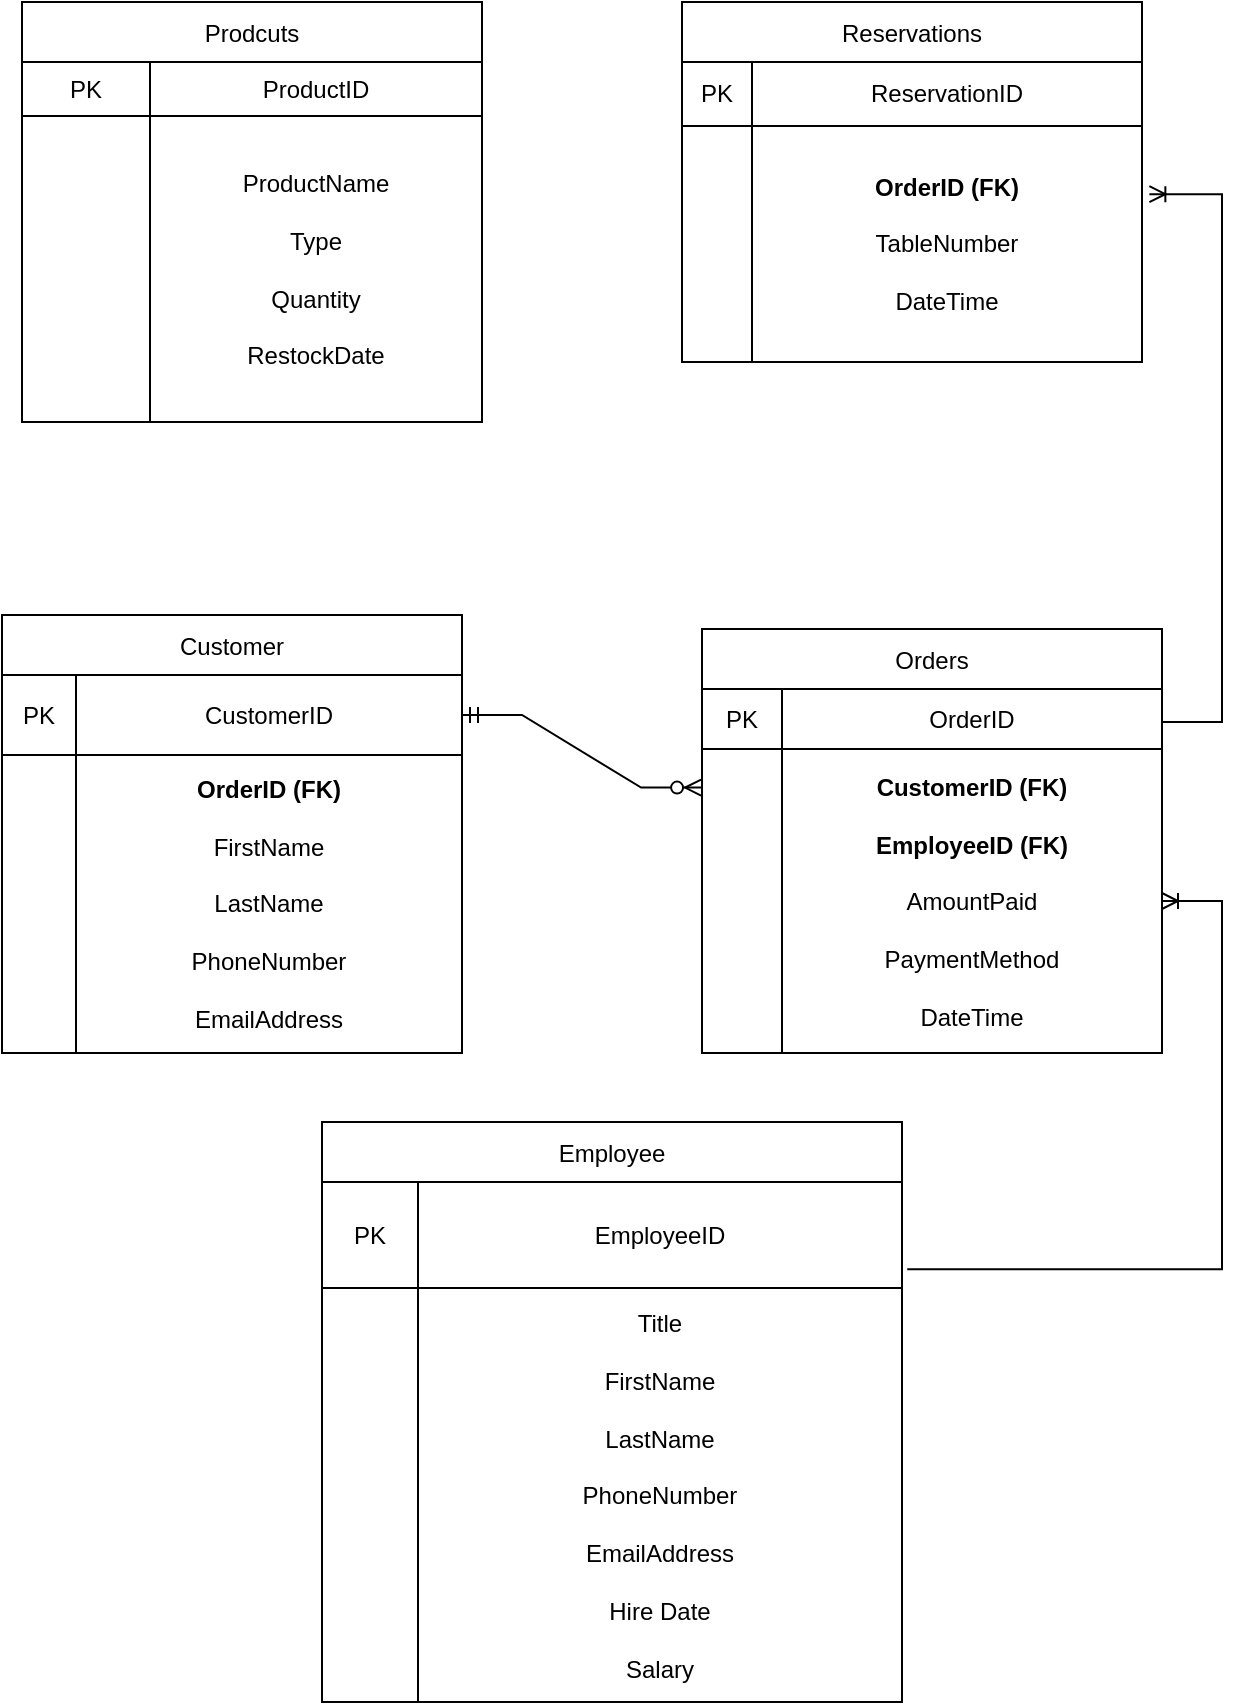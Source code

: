 <mxfile version="24.7.17">
  <diagram name="Page-1" id="3nXBSNcUew9K6hn_OaRK">
    <mxGraphModel dx="1066" dy="580" grid="1" gridSize="10" guides="1" tooltips="1" connect="1" arrows="1" fold="1" page="1" pageScale="1" pageWidth="850" pageHeight="1100" math="0" shadow="0">
      <root>
        <mxCell id="0" />
        <mxCell id="1" parent="0" />
        <mxCell id="HVbI2L4Hs5HE3-MBSkn4-12" value="Orders" style="shape=table;startSize=30;container=1;collapsible=0;childLayout=tableLayout;" parent="1" vertex="1">
          <mxGeometry x="550" y="383.5" width="230" height="212" as="geometry" />
        </mxCell>
        <mxCell id="HVbI2L4Hs5HE3-MBSkn4-13" value="" style="shape=tableRow;horizontal=0;startSize=0;swimlaneHead=0;swimlaneBody=0;strokeColor=inherit;top=0;left=0;bottom=0;right=0;collapsible=0;dropTarget=0;fillColor=none;points=[[0,0.5],[1,0.5]];portConstraint=eastwest;" parent="HVbI2L4Hs5HE3-MBSkn4-12" vertex="1">
          <mxGeometry y="30" width="230" height="30" as="geometry" />
        </mxCell>
        <mxCell id="pJuaIllPGdODmSYGomI3-6" value="PK" style="shape=partialRectangle;html=1;whiteSpace=wrap;connectable=0;strokeColor=inherit;overflow=hidden;fillColor=none;top=0;left=0;bottom=0;right=0;pointerEvents=1;" vertex="1" parent="HVbI2L4Hs5HE3-MBSkn4-13">
          <mxGeometry width="40" height="30" as="geometry">
            <mxRectangle width="40" height="30" as="alternateBounds" />
          </mxGeometry>
        </mxCell>
        <mxCell id="HVbI2L4Hs5HE3-MBSkn4-14" value="OrderID" style="shape=partialRectangle;html=1;whiteSpace=wrap;connectable=0;strokeColor=inherit;overflow=hidden;fillColor=none;top=0;left=0;bottom=0;right=0;pointerEvents=1;" parent="HVbI2L4Hs5HE3-MBSkn4-13" vertex="1">
          <mxGeometry x="40" width="190" height="30" as="geometry">
            <mxRectangle width="190" height="30" as="alternateBounds" />
          </mxGeometry>
        </mxCell>
        <mxCell id="HVbI2L4Hs5HE3-MBSkn4-15" value="" style="shape=tableRow;horizontal=0;startSize=0;swimlaneHead=0;swimlaneBody=0;strokeColor=inherit;top=0;left=0;bottom=0;right=0;collapsible=0;dropTarget=0;fillColor=none;points=[[0,0.5],[1,0.5]];portConstraint=eastwest;" parent="HVbI2L4Hs5HE3-MBSkn4-12" vertex="1">
          <mxGeometry y="60" width="230" height="152" as="geometry" />
        </mxCell>
        <mxCell id="pJuaIllPGdODmSYGomI3-7" style="shape=partialRectangle;html=1;whiteSpace=wrap;connectable=0;strokeColor=inherit;overflow=hidden;fillColor=none;top=0;left=0;bottom=0;right=0;pointerEvents=1;" vertex="1" parent="HVbI2L4Hs5HE3-MBSkn4-15">
          <mxGeometry width="40" height="152" as="geometry">
            <mxRectangle width="40" height="152" as="alternateBounds" />
          </mxGeometry>
        </mxCell>
        <mxCell id="HVbI2L4Hs5HE3-MBSkn4-16" value="&lt;div&gt;&lt;b&gt;CustomerID&lt;/b&gt; &lt;b&gt;(FK)&lt;/b&gt;&lt;/div&gt;&lt;div&gt;&lt;br&gt;&lt;/div&gt;&lt;div&gt;&lt;b&gt;EmployeeID (FK)&lt;/b&gt;&lt;/div&gt;&lt;div&gt;&lt;br&gt;&lt;/div&gt;AmountPaid&lt;div&gt;&lt;br&gt;&lt;div&gt;PaymentMethod&lt;br&gt;&lt;/div&gt;&lt;/div&gt;&lt;div&gt;&lt;br&gt;&lt;/div&gt;&lt;div&gt;DateTime&lt;br&gt;&lt;/div&gt;" style="shape=partialRectangle;html=1;whiteSpace=wrap;connectable=0;strokeColor=inherit;overflow=hidden;fillColor=none;top=0;left=0;bottom=0;right=0;pointerEvents=1;" parent="HVbI2L4Hs5HE3-MBSkn4-15" vertex="1">
          <mxGeometry x="40" width="190" height="152" as="geometry">
            <mxRectangle width="190" height="152" as="alternateBounds" />
          </mxGeometry>
        </mxCell>
        <mxCell id="pJuaIllPGdODmSYGomI3-10" value="Customer" style="shape=table;startSize=30;container=1;collapsible=0;childLayout=tableLayout;" vertex="1" parent="1">
          <mxGeometry x="200" y="376.5" width="230" height="219" as="geometry" />
        </mxCell>
        <mxCell id="pJuaIllPGdODmSYGomI3-11" value="" style="shape=tableRow;horizontal=0;startSize=0;swimlaneHead=0;swimlaneBody=0;strokeColor=inherit;top=0;left=0;bottom=0;right=0;collapsible=0;dropTarget=0;fillColor=none;points=[[0,0.5],[1,0.5]];portConstraint=eastwest;" vertex="1" parent="pJuaIllPGdODmSYGomI3-10">
          <mxGeometry y="30" width="230" height="40" as="geometry" />
        </mxCell>
        <mxCell id="pJuaIllPGdODmSYGomI3-12" value="PK" style="shape=partialRectangle;html=1;whiteSpace=wrap;connectable=0;strokeColor=inherit;overflow=hidden;fillColor=none;top=0;left=0;bottom=0;right=0;pointerEvents=1;" vertex="1" parent="pJuaIllPGdODmSYGomI3-11">
          <mxGeometry width="37" height="40" as="geometry">
            <mxRectangle width="37" height="40" as="alternateBounds" />
          </mxGeometry>
        </mxCell>
        <mxCell id="pJuaIllPGdODmSYGomI3-13" value="CustomerID" style="shape=partialRectangle;html=1;whiteSpace=wrap;connectable=0;strokeColor=inherit;overflow=hidden;fillColor=none;top=0;left=0;bottom=0;right=0;pointerEvents=1;" vertex="1" parent="pJuaIllPGdODmSYGomI3-11">
          <mxGeometry x="37" width="193" height="40" as="geometry">
            <mxRectangle width="193" height="40" as="alternateBounds" />
          </mxGeometry>
        </mxCell>
        <mxCell id="pJuaIllPGdODmSYGomI3-14" value="" style="shape=tableRow;horizontal=0;startSize=0;swimlaneHead=0;swimlaneBody=0;strokeColor=inherit;top=0;left=0;bottom=0;right=0;collapsible=0;dropTarget=0;fillColor=none;points=[[0,0.5],[1,0.5]];portConstraint=eastwest;" vertex="1" parent="pJuaIllPGdODmSYGomI3-10">
          <mxGeometry y="70" width="230" height="149" as="geometry" />
        </mxCell>
        <mxCell id="pJuaIllPGdODmSYGomI3-15" value="" style="shape=partialRectangle;html=1;whiteSpace=wrap;connectable=0;strokeColor=inherit;overflow=hidden;fillColor=none;top=0;left=0;bottom=0;right=0;pointerEvents=1;" vertex="1" parent="pJuaIllPGdODmSYGomI3-14">
          <mxGeometry width="37" height="149" as="geometry">
            <mxRectangle width="37" height="149" as="alternateBounds" />
          </mxGeometry>
        </mxCell>
        <mxCell id="pJuaIllPGdODmSYGomI3-16" value="&lt;div&gt;&lt;b&gt;OrderID (FK)&lt;/b&gt;&lt;/div&gt;&lt;div&gt;&lt;br&gt;&lt;/div&gt;FirstName&lt;div&gt;&lt;br&gt;&lt;/div&gt;&lt;div&gt;LastName&lt;/div&gt;&lt;div&gt;&lt;br&gt;&lt;/div&gt;&lt;div&gt;PhoneNumber&lt;/div&gt;&lt;div&gt;&lt;br&gt;&lt;/div&gt;&lt;div&gt;EmailAddress&lt;/div&gt;" style="shape=partialRectangle;html=1;whiteSpace=wrap;connectable=0;strokeColor=inherit;overflow=hidden;fillColor=none;top=0;left=0;bottom=0;right=0;pointerEvents=1;" vertex="1" parent="pJuaIllPGdODmSYGomI3-14">
          <mxGeometry x="37" width="193" height="149" as="geometry">
            <mxRectangle width="193" height="149" as="alternateBounds" />
          </mxGeometry>
        </mxCell>
        <mxCell id="pJuaIllPGdODmSYGomI3-17" value="Employee" style="shape=table;startSize=30;container=1;collapsible=0;childLayout=tableLayout;" vertex="1" parent="1">
          <mxGeometry x="360" y="630" width="290" height="290" as="geometry" />
        </mxCell>
        <mxCell id="pJuaIllPGdODmSYGomI3-18" value="" style="shape=tableRow;horizontal=0;startSize=0;swimlaneHead=0;swimlaneBody=0;strokeColor=inherit;top=0;left=0;bottom=0;right=0;collapsible=0;dropTarget=0;fillColor=none;points=[[0,0.5],[1,0.5]];portConstraint=eastwest;" vertex="1" parent="pJuaIllPGdODmSYGomI3-17">
          <mxGeometry y="30" width="290" height="53" as="geometry" />
        </mxCell>
        <mxCell id="pJuaIllPGdODmSYGomI3-19" value="PK" style="shape=partialRectangle;html=1;whiteSpace=wrap;connectable=0;strokeColor=inherit;overflow=hidden;fillColor=none;top=0;left=0;bottom=0;right=0;pointerEvents=1;" vertex="1" parent="pJuaIllPGdODmSYGomI3-18">
          <mxGeometry width="48" height="53" as="geometry">
            <mxRectangle width="48" height="53" as="alternateBounds" />
          </mxGeometry>
        </mxCell>
        <mxCell id="pJuaIllPGdODmSYGomI3-20" value="EmployeeID" style="shape=partialRectangle;html=1;whiteSpace=wrap;connectable=0;strokeColor=inherit;overflow=hidden;fillColor=none;top=0;left=0;bottom=0;right=0;pointerEvents=1;" vertex="1" parent="pJuaIllPGdODmSYGomI3-18">
          <mxGeometry x="48" width="242" height="53" as="geometry">
            <mxRectangle width="242" height="53" as="alternateBounds" />
          </mxGeometry>
        </mxCell>
        <mxCell id="pJuaIllPGdODmSYGomI3-21" value="" style="shape=tableRow;horizontal=0;startSize=0;swimlaneHead=0;swimlaneBody=0;strokeColor=inherit;top=0;left=0;bottom=0;right=0;collapsible=0;dropTarget=0;fillColor=none;points=[[0,0.5],[1,0.5]];portConstraint=eastwest;" vertex="1" parent="pJuaIllPGdODmSYGomI3-17">
          <mxGeometry y="83" width="290" height="207" as="geometry" />
        </mxCell>
        <mxCell id="pJuaIllPGdODmSYGomI3-22" value="" style="shape=partialRectangle;html=1;whiteSpace=wrap;connectable=0;strokeColor=inherit;overflow=hidden;fillColor=none;top=0;left=0;bottom=0;right=0;pointerEvents=1;" vertex="1" parent="pJuaIllPGdODmSYGomI3-21">
          <mxGeometry width="48" height="207" as="geometry">
            <mxRectangle width="48" height="207" as="alternateBounds" />
          </mxGeometry>
        </mxCell>
        <mxCell id="pJuaIllPGdODmSYGomI3-23" value="&lt;div&gt;Title&lt;/div&gt;&lt;div&gt;&lt;br&gt;&lt;/div&gt;FirstName&lt;div&gt;&lt;br&gt;&lt;/div&gt;&lt;div&gt;LastName&lt;/div&gt;&lt;div&gt;&lt;br&gt;&lt;/div&gt;&lt;div&gt;PhoneNumber&lt;/div&gt;&lt;div&gt;&lt;br&gt;&lt;/div&gt;&lt;div&gt;EmailAddress&lt;/div&gt;&lt;div&gt;&lt;br&gt;&lt;/div&gt;&lt;div&gt;Hire Date&lt;/div&gt;&lt;div&gt;&lt;br&gt;&lt;/div&gt;&lt;div&gt;Salary&lt;/div&gt;" style="shape=partialRectangle;html=1;whiteSpace=wrap;connectable=0;strokeColor=inherit;overflow=hidden;fillColor=none;top=0;left=0;bottom=0;right=0;pointerEvents=1;" vertex="1" parent="pJuaIllPGdODmSYGomI3-21">
          <mxGeometry x="48" width="242" height="207" as="geometry">
            <mxRectangle width="242" height="207" as="alternateBounds" />
          </mxGeometry>
        </mxCell>
        <mxCell id="pJuaIllPGdODmSYGomI3-24" value="Prodcuts" style="shape=table;startSize=30;container=1;collapsible=0;childLayout=tableLayout;" vertex="1" parent="1">
          <mxGeometry x="210" y="70" width="230" height="210" as="geometry" />
        </mxCell>
        <mxCell id="pJuaIllPGdODmSYGomI3-25" value="" style="shape=tableRow;horizontal=0;startSize=0;swimlaneHead=0;swimlaneBody=0;strokeColor=inherit;top=0;left=0;bottom=0;right=0;collapsible=0;dropTarget=0;fillColor=none;points=[[0,0.5],[1,0.5]];portConstraint=eastwest;" vertex="1" parent="pJuaIllPGdODmSYGomI3-24">
          <mxGeometry y="30" width="230" height="27" as="geometry" />
        </mxCell>
        <mxCell id="pJuaIllPGdODmSYGomI3-26" value="PK" style="shape=partialRectangle;html=1;whiteSpace=wrap;connectable=0;strokeColor=inherit;overflow=hidden;fillColor=none;top=0;left=0;bottom=0;right=0;pointerEvents=1;" vertex="1" parent="pJuaIllPGdODmSYGomI3-25">
          <mxGeometry width="64" height="27" as="geometry">
            <mxRectangle width="64" height="27" as="alternateBounds" />
          </mxGeometry>
        </mxCell>
        <mxCell id="pJuaIllPGdODmSYGomI3-27" value="ProductID" style="shape=partialRectangle;html=1;whiteSpace=wrap;connectable=0;strokeColor=inherit;overflow=hidden;fillColor=none;top=0;left=0;bottom=0;right=0;pointerEvents=1;" vertex="1" parent="pJuaIllPGdODmSYGomI3-25">
          <mxGeometry x="64" width="166" height="27" as="geometry">
            <mxRectangle width="166" height="27" as="alternateBounds" />
          </mxGeometry>
        </mxCell>
        <mxCell id="pJuaIllPGdODmSYGomI3-28" value="" style="shape=tableRow;horizontal=0;startSize=0;swimlaneHead=0;swimlaneBody=0;strokeColor=inherit;top=0;left=0;bottom=0;right=0;collapsible=0;dropTarget=0;fillColor=none;points=[[0,0.5],[1,0.5]];portConstraint=eastwest;" vertex="1" parent="pJuaIllPGdODmSYGomI3-24">
          <mxGeometry y="57" width="230" height="153" as="geometry" />
        </mxCell>
        <mxCell id="pJuaIllPGdODmSYGomI3-29" value="" style="shape=partialRectangle;html=1;whiteSpace=wrap;connectable=0;strokeColor=inherit;overflow=hidden;fillColor=none;top=0;left=0;bottom=0;right=0;pointerEvents=1;" vertex="1" parent="pJuaIllPGdODmSYGomI3-28">
          <mxGeometry width="64" height="153" as="geometry">
            <mxRectangle width="64" height="153" as="alternateBounds" />
          </mxGeometry>
        </mxCell>
        <mxCell id="pJuaIllPGdODmSYGomI3-30" value="&lt;div&gt;&lt;span style=&quot;background-color: initial;&quot;&gt;ProductName&lt;br&gt;&lt;/span&gt;&lt;br&gt;&lt;/div&gt;&lt;div&gt;Type&lt;/div&gt;&lt;div&gt;&lt;div&gt;&lt;br&gt;&lt;/div&gt;&lt;div&gt;Quantity&lt;/div&gt;&lt;div&gt;&lt;br&gt;&lt;/div&gt;&lt;div&gt;RestockDate&lt;/div&gt;&lt;/div&gt;" style="shape=partialRectangle;html=1;whiteSpace=wrap;connectable=0;strokeColor=inherit;overflow=hidden;fillColor=none;top=0;left=0;bottom=0;right=0;pointerEvents=1;" vertex="1" parent="pJuaIllPGdODmSYGomI3-28">
          <mxGeometry x="64" width="166" height="153" as="geometry">
            <mxRectangle width="166" height="153" as="alternateBounds" />
          </mxGeometry>
        </mxCell>
        <mxCell id="pJuaIllPGdODmSYGomI3-31" value="Reservations" style="shape=table;startSize=30;container=1;collapsible=0;childLayout=tableLayout;" vertex="1" parent="1">
          <mxGeometry x="540" y="70" width="230" height="180" as="geometry" />
        </mxCell>
        <mxCell id="pJuaIllPGdODmSYGomI3-32" value="" style="shape=tableRow;horizontal=0;startSize=0;swimlaneHead=0;swimlaneBody=0;strokeColor=inherit;top=0;left=0;bottom=0;right=0;collapsible=0;dropTarget=0;fillColor=none;points=[[0,0.5],[1,0.5]];portConstraint=eastwest;" vertex="1" parent="pJuaIllPGdODmSYGomI3-31">
          <mxGeometry y="30" width="230" height="32" as="geometry" />
        </mxCell>
        <mxCell id="pJuaIllPGdODmSYGomI3-33" value="PK" style="shape=partialRectangle;html=1;whiteSpace=wrap;connectable=0;strokeColor=inherit;overflow=hidden;fillColor=none;top=0;left=0;bottom=0;right=0;pointerEvents=1;" vertex="1" parent="pJuaIllPGdODmSYGomI3-32">
          <mxGeometry width="35" height="32" as="geometry">
            <mxRectangle width="35" height="32" as="alternateBounds" />
          </mxGeometry>
        </mxCell>
        <mxCell id="pJuaIllPGdODmSYGomI3-34" value="ReservationID" style="shape=partialRectangle;html=1;whiteSpace=wrap;connectable=0;strokeColor=inherit;overflow=hidden;fillColor=none;top=0;left=0;bottom=0;right=0;pointerEvents=1;" vertex="1" parent="pJuaIllPGdODmSYGomI3-32">
          <mxGeometry x="35" width="195" height="32" as="geometry">
            <mxRectangle width="195" height="32" as="alternateBounds" />
          </mxGeometry>
        </mxCell>
        <mxCell id="pJuaIllPGdODmSYGomI3-35" value="" style="shape=tableRow;horizontal=0;startSize=0;swimlaneHead=0;swimlaneBody=0;strokeColor=inherit;top=0;left=0;bottom=0;right=0;collapsible=0;dropTarget=0;fillColor=none;points=[[0,0.5],[1,0.5]];portConstraint=eastwest;" vertex="1" parent="pJuaIllPGdODmSYGomI3-31">
          <mxGeometry y="62" width="230" height="118" as="geometry" />
        </mxCell>
        <mxCell id="pJuaIllPGdODmSYGomI3-36" value="" style="shape=partialRectangle;html=1;whiteSpace=wrap;connectable=0;strokeColor=inherit;overflow=hidden;fillColor=none;top=0;left=0;bottom=0;right=0;pointerEvents=1;" vertex="1" parent="pJuaIllPGdODmSYGomI3-35">
          <mxGeometry width="35" height="118" as="geometry">
            <mxRectangle width="35" height="118" as="alternateBounds" />
          </mxGeometry>
        </mxCell>
        <mxCell id="pJuaIllPGdODmSYGomI3-37" value="&lt;div&gt;&lt;b&gt;OrderID&amp;nbsp;&lt;/b&gt;&lt;b style=&quot;background-color: initial;&quot;&gt;(FK)&lt;/b&gt;&lt;br&gt;&lt;/div&gt;&lt;div&gt;&lt;br&gt;&lt;/div&gt;TableNumber&lt;div&gt;&lt;br&gt;&lt;/div&gt;&lt;div&gt;DateTime&lt;/div&gt;" style="shape=partialRectangle;html=1;whiteSpace=wrap;connectable=0;strokeColor=inherit;overflow=hidden;fillColor=none;top=0;left=0;bottom=0;right=0;pointerEvents=1;" vertex="1" parent="pJuaIllPGdODmSYGomI3-35">
          <mxGeometry x="35" width="195" height="118" as="geometry">
            <mxRectangle width="195" height="118" as="alternateBounds" />
          </mxGeometry>
        </mxCell>
        <mxCell id="pJuaIllPGdODmSYGomI3-47" value="" style="edgeStyle=entityRelationEdgeStyle;fontSize=12;html=1;endArrow=ERzeroToMany;startArrow=ERmandOne;rounded=0;exitX=1;exitY=0.5;exitDx=0;exitDy=0;entryX=-0.002;entryY=0.127;entryDx=0;entryDy=0;entryPerimeter=0;" edge="1" parent="1" source="pJuaIllPGdODmSYGomI3-11" target="HVbI2L4Hs5HE3-MBSkn4-15">
          <mxGeometry width="100" height="100" relative="1" as="geometry">
            <mxPoint x="630" y="390" as="sourcePoint" />
            <mxPoint x="730" y="290" as="targetPoint" />
            <Array as="points">
              <mxPoint x="470" y="490" />
            </Array>
          </mxGeometry>
        </mxCell>
        <mxCell id="pJuaIllPGdODmSYGomI3-49" value="" style="edgeStyle=entityRelationEdgeStyle;fontSize=12;html=1;endArrow=ERoneToMany;rounded=0;exitX=1.009;exitY=0.824;exitDx=0;exitDy=0;exitPerimeter=0;" edge="1" parent="1" source="pJuaIllPGdODmSYGomI3-18" target="HVbI2L4Hs5HE3-MBSkn4-15">
          <mxGeometry width="100" height="100" relative="1" as="geometry">
            <mxPoint x="800" y="380" as="sourcePoint" />
            <mxPoint x="730" y="290" as="targetPoint" />
            <Array as="points">
              <mxPoint x="1030" y="530" />
              <mxPoint x="870" y="330" />
            </Array>
          </mxGeometry>
        </mxCell>
        <mxCell id="pJuaIllPGdODmSYGomI3-50" value="" style="edgeStyle=entityRelationEdgeStyle;fontSize=12;html=1;endArrow=ERoneToMany;rounded=0;entryX=1.016;entryY=0.289;entryDx=0;entryDy=0;entryPerimeter=0;" edge="1" parent="1" target="pJuaIllPGdODmSYGomI3-35">
          <mxGeometry width="100" height="100" relative="1" as="geometry">
            <mxPoint x="780" y="430" as="sourcePoint" />
            <mxPoint x="520" y="120" as="targetPoint" />
          </mxGeometry>
        </mxCell>
      </root>
    </mxGraphModel>
  </diagram>
</mxfile>
